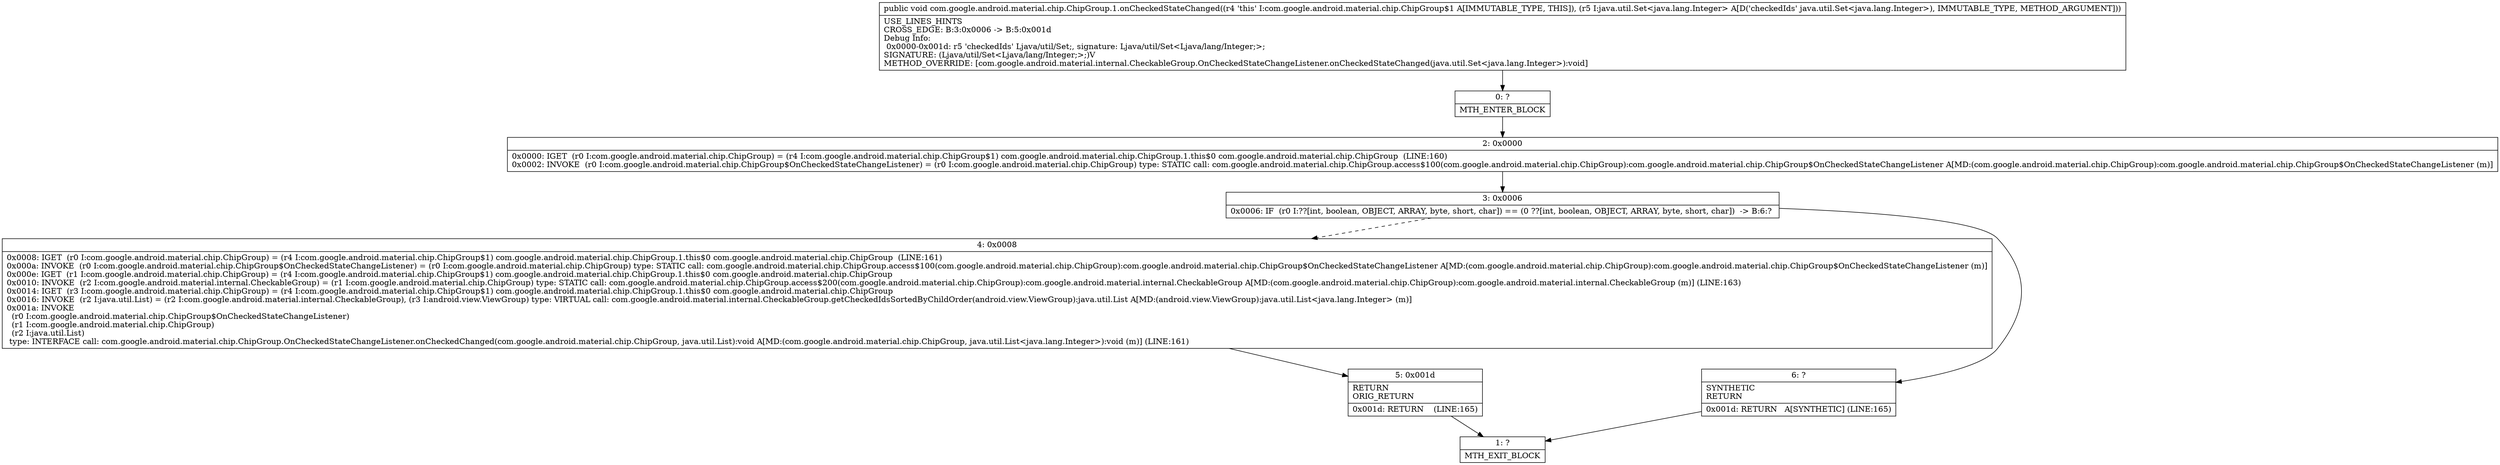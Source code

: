 digraph "CFG forcom.google.android.material.chip.ChipGroup.1.onCheckedStateChanged(Ljava\/util\/Set;)V" {
Node_0 [shape=record,label="{0\:\ ?|MTH_ENTER_BLOCK\l}"];
Node_2 [shape=record,label="{2\:\ 0x0000|0x0000: IGET  (r0 I:com.google.android.material.chip.ChipGroup) = (r4 I:com.google.android.material.chip.ChipGroup$1) com.google.android.material.chip.ChipGroup.1.this$0 com.google.android.material.chip.ChipGroup  (LINE:160)\l0x0002: INVOKE  (r0 I:com.google.android.material.chip.ChipGroup$OnCheckedStateChangeListener) = (r0 I:com.google.android.material.chip.ChipGroup) type: STATIC call: com.google.android.material.chip.ChipGroup.access$100(com.google.android.material.chip.ChipGroup):com.google.android.material.chip.ChipGroup$OnCheckedStateChangeListener A[MD:(com.google.android.material.chip.ChipGroup):com.google.android.material.chip.ChipGroup$OnCheckedStateChangeListener (m)]\l}"];
Node_3 [shape=record,label="{3\:\ 0x0006|0x0006: IF  (r0 I:??[int, boolean, OBJECT, ARRAY, byte, short, char]) == (0 ??[int, boolean, OBJECT, ARRAY, byte, short, char])  \-\> B:6:? \l}"];
Node_4 [shape=record,label="{4\:\ 0x0008|0x0008: IGET  (r0 I:com.google.android.material.chip.ChipGroup) = (r4 I:com.google.android.material.chip.ChipGroup$1) com.google.android.material.chip.ChipGroup.1.this$0 com.google.android.material.chip.ChipGroup  (LINE:161)\l0x000a: INVOKE  (r0 I:com.google.android.material.chip.ChipGroup$OnCheckedStateChangeListener) = (r0 I:com.google.android.material.chip.ChipGroup) type: STATIC call: com.google.android.material.chip.ChipGroup.access$100(com.google.android.material.chip.ChipGroup):com.google.android.material.chip.ChipGroup$OnCheckedStateChangeListener A[MD:(com.google.android.material.chip.ChipGroup):com.google.android.material.chip.ChipGroup$OnCheckedStateChangeListener (m)]\l0x000e: IGET  (r1 I:com.google.android.material.chip.ChipGroup) = (r4 I:com.google.android.material.chip.ChipGroup$1) com.google.android.material.chip.ChipGroup.1.this$0 com.google.android.material.chip.ChipGroup \l0x0010: INVOKE  (r2 I:com.google.android.material.internal.CheckableGroup) = (r1 I:com.google.android.material.chip.ChipGroup) type: STATIC call: com.google.android.material.chip.ChipGroup.access$200(com.google.android.material.chip.ChipGroup):com.google.android.material.internal.CheckableGroup A[MD:(com.google.android.material.chip.ChipGroup):com.google.android.material.internal.CheckableGroup (m)] (LINE:163)\l0x0014: IGET  (r3 I:com.google.android.material.chip.ChipGroup) = (r4 I:com.google.android.material.chip.ChipGroup$1) com.google.android.material.chip.ChipGroup.1.this$0 com.google.android.material.chip.ChipGroup \l0x0016: INVOKE  (r2 I:java.util.List) = (r2 I:com.google.android.material.internal.CheckableGroup), (r3 I:android.view.ViewGroup) type: VIRTUAL call: com.google.android.material.internal.CheckableGroup.getCheckedIdsSortedByChildOrder(android.view.ViewGroup):java.util.List A[MD:(android.view.ViewGroup):java.util.List\<java.lang.Integer\> (m)]\l0x001a: INVOKE  \l  (r0 I:com.google.android.material.chip.ChipGroup$OnCheckedStateChangeListener)\l  (r1 I:com.google.android.material.chip.ChipGroup)\l  (r2 I:java.util.List)\l type: INTERFACE call: com.google.android.material.chip.ChipGroup.OnCheckedStateChangeListener.onCheckedChanged(com.google.android.material.chip.ChipGroup, java.util.List):void A[MD:(com.google.android.material.chip.ChipGroup, java.util.List\<java.lang.Integer\>):void (m)] (LINE:161)\l}"];
Node_5 [shape=record,label="{5\:\ 0x001d|RETURN\lORIG_RETURN\l|0x001d: RETURN    (LINE:165)\l}"];
Node_1 [shape=record,label="{1\:\ ?|MTH_EXIT_BLOCK\l}"];
Node_6 [shape=record,label="{6\:\ ?|SYNTHETIC\lRETURN\l|0x001d: RETURN   A[SYNTHETIC] (LINE:165)\l}"];
MethodNode[shape=record,label="{public void com.google.android.material.chip.ChipGroup.1.onCheckedStateChanged((r4 'this' I:com.google.android.material.chip.ChipGroup$1 A[IMMUTABLE_TYPE, THIS]), (r5 I:java.util.Set\<java.lang.Integer\> A[D('checkedIds' java.util.Set\<java.lang.Integer\>), IMMUTABLE_TYPE, METHOD_ARGUMENT]))  | USE_LINES_HINTS\lCROSS_EDGE: B:3:0x0006 \-\> B:5:0x001d\lDebug Info:\l  0x0000\-0x001d: r5 'checkedIds' Ljava\/util\/Set;, signature: Ljava\/util\/Set\<Ljava\/lang\/Integer;\>;\lSIGNATURE: (Ljava\/util\/Set\<Ljava\/lang\/Integer;\>;)V\lMETHOD_OVERRIDE: [com.google.android.material.internal.CheckableGroup.OnCheckedStateChangeListener.onCheckedStateChanged(java.util.Set\<java.lang.Integer\>):void]\l}"];
MethodNode -> Node_0;Node_0 -> Node_2;
Node_2 -> Node_3;
Node_3 -> Node_4[style=dashed];
Node_3 -> Node_6;
Node_4 -> Node_5;
Node_5 -> Node_1;
Node_6 -> Node_1;
}

